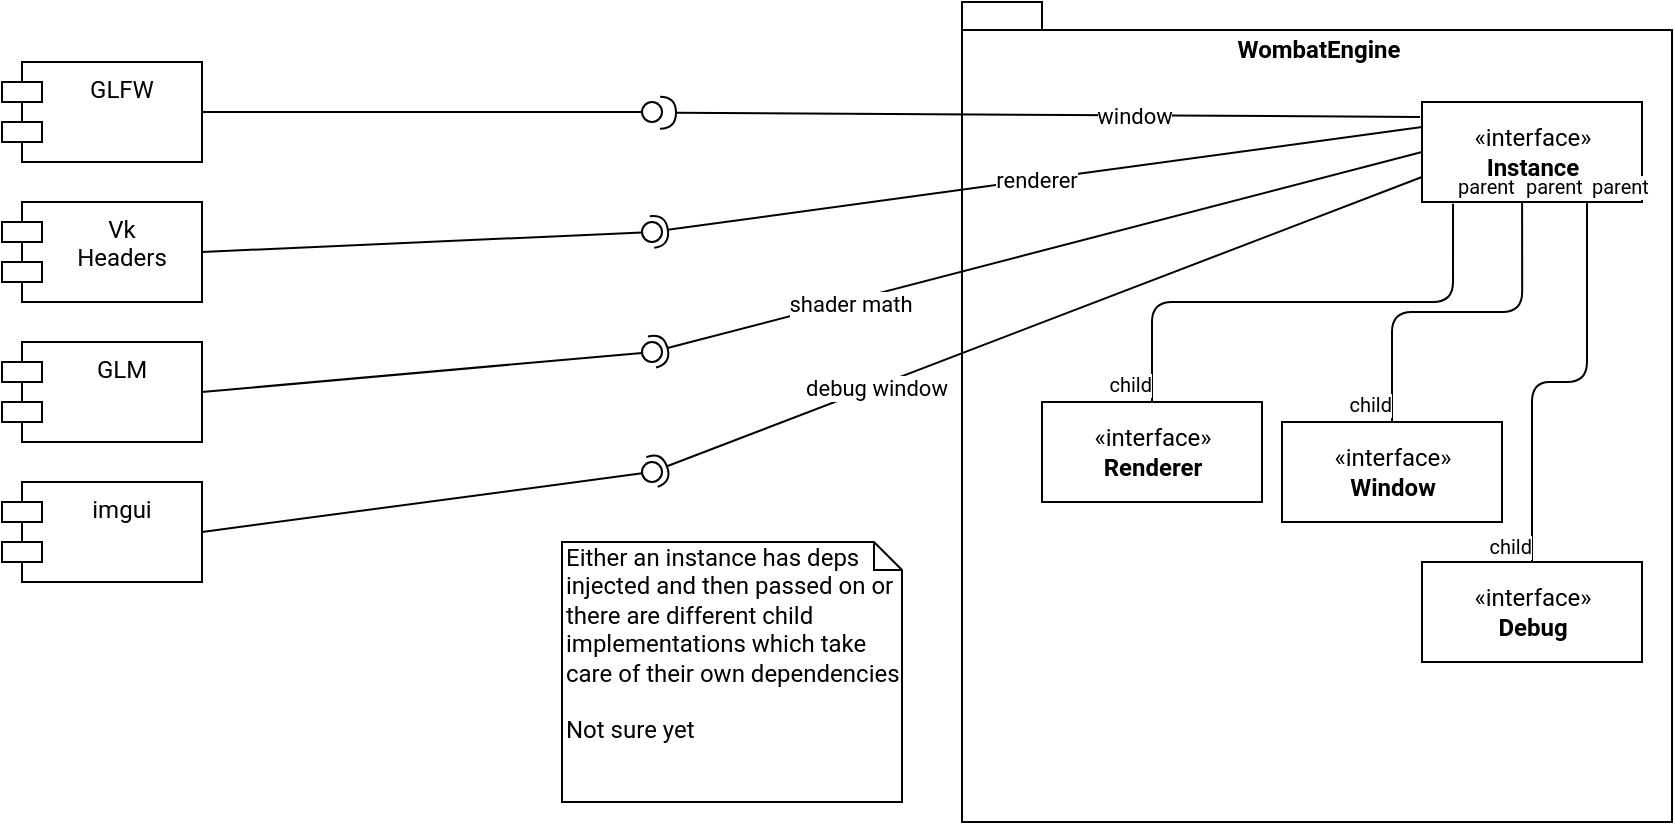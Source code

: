 <mxfile version="13.1.2" type="github">
  <diagram id="kJ4OdrXY1L3-rTxR6Adw" name="Page-1">
    <mxGraphModel dx="981" dy="546" grid="1" gridSize="10" guides="1" tooltips="1" connect="1" arrows="1" fold="1" page="1" pageScale="1" pageWidth="850" pageHeight="1100" math="0" shadow="0" extFonts="Roboto^https://fonts.googleapis.com/css?family=Roboto">
      <root>
        <mxCell id="0" />
        <mxCell id="1" parent="0" />
        <mxCell id="OLWUih3TYtv8nskd_0_q-1" value="GLFW" style="shape=module;align=left;spacingLeft=20;align=center;verticalAlign=top;fontFamily=Roboto;FType=g;" vertex="1" parent="1">
          <mxGeometry x="10" y="150" width="100" height="50" as="geometry" />
        </mxCell>
        <mxCell id="OLWUih3TYtv8nskd_0_q-2" value="Vk&#xa;Headers&#xa;" style="shape=module;align=left;spacingLeft=20;align=center;verticalAlign=top;fontFamily=Roboto;FType=g;" vertex="1" parent="1">
          <mxGeometry x="10" y="220" width="100" height="50" as="geometry" />
        </mxCell>
        <mxCell id="OLWUih3TYtv8nskd_0_q-3" value="GLM" style="shape=module;align=left;spacingLeft=20;align=center;verticalAlign=top;fontFamily=Roboto;FType=g;" vertex="1" parent="1">
          <mxGeometry x="10" y="290" width="100" height="50" as="geometry" />
        </mxCell>
        <mxCell id="OLWUih3TYtv8nskd_0_q-4" value="imgui" style="shape=module;align=left;spacingLeft=20;align=center;verticalAlign=top;fontFamily=Roboto;FType=g;" vertex="1" parent="1">
          <mxGeometry x="10" y="360" width="100" height="50" as="geometry" />
        </mxCell>
        <mxCell id="OLWUih3TYtv8nskd_0_q-5" value="WombatEngine" style="shape=folder;fontStyle=1;spacingTop=10;tabWidth=40;tabHeight=14;tabPosition=left;html=1;verticalAlign=top;fontFamily=Roboto;FType=g;" vertex="1" parent="1">
          <mxGeometry x="490" y="120" width="355" height="410" as="geometry" />
        </mxCell>
        <mxCell id="OLWUih3TYtv8nskd_0_q-6" value="«interface»&lt;br&gt;&lt;b&gt;Instance&lt;/b&gt;" style="html=1;fontFamily=Roboto;FType=g;" vertex="1" parent="1">
          <mxGeometry x="720" y="170" width="110" height="50" as="geometry" />
        </mxCell>
        <mxCell id="OLWUih3TYtv8nskd_0_q-7" value="«interface»&lt;br&gt;&lt;b&gt;Window&lt;/b&gt;" style="html=1;fontFamily=Roboto;FType=g;" vertex="1" parent="1">
          <mxGeometry x="650" y="330" width="110" height="50" as="geometry" />
        </mxCell>
        <mxCell id="OLWUih3TYtv8nskd_0_q-12" value="" style="endArrow=none;html=1;edgeStyle=orthogonalEdgeStyle;entryX=0.5;entryY=0;entryDx=0;entryDy=0;exitX=0.455;exitY=1;exitDx=0;exitDy=0;exitPerimeter=0;fontFamily=Roboto;FType=g;" edge="1" parent="1" source="OLWUih3TYtv8nskd_0_q-6" target="OLWUih3TYtv8nskd_0_q-7">
          <mxGeometry relative="1" as="geometry">
            <mxPoint x="340" y="490" as="sourcePoint" />
            <mxPoint x="500" y="490" as="targetPoint" />
          </mxGeometry>
        </mxCell>
        <mxCell id="OLWUih3TYtv8nskd_0_q-13" value="parent" style="resizable=0;html=1;align=left;verticalAlign=bottom;labelBackgroundColor=#ffffff;fontSize=10;fontFamily=Roboto;FType=g;" connectable="0" vertex="1" parent="OLWUih3TYtv8nskd_0_q-12">
          <mxGeometry x="-1" relative="1" as="geometry" />
        </mxCell>
        <mxCell id="OLWUih3TYtv8nskd_0_q-14" value="child" style="resizable=0;html=1;align=right;verticalAlign=bottom;labelBackgroundColor=#ffffff;fontSize=10;fontFamily=Roboto;FType=g;" connectable="0" vertex="1" parent="OLWUih3TYtv8nskd_0_q-12">
          <mxGeometry x="1" relative="1" as="geometry" />
        </mxCell>
        <mxCell id="OLWUih3TYtv8nskd_0_q-15" value="«interface»&lt;br&gt;&lt;b&gt;Renderer&lt;/b&gt;" style="html=1;fontFamily=Roboto;FType=g;" vertex="1" parent="1">
          <mxGeometry x="530" y="320" width="110" height="50" as="geometry" />
        </mxCell>
        <mxCell id="OLWUih3TYtv8nskd_0_q-16" value="" style="endArrow=none;html=1;edgeStyle=orthogonalEdgeStyle;entryX=0.5;entryY=0;entryDx=0;entryDy=0;exitX=0.141;exitY=1.018;exitDx=0;exitDy=0;exitPerimeter=0;fontFamily=Roboto;FType=g;" edge="1" parent="1" source="OLWUih3TYtv8nskd_0_q-6" target="OLWUih3TYtv8nskd_0_q-15">
          <mxGeometry relative="1" as="geometry">
            <mxPoint x="340" y="490" as="sourcePoint" />
            <mxPoint x="500" y="490" as="targetPoint" />
          </mxGeometry>
        </mxCell>
        <mxCell id="OLWUih3TYtv8nskd_0_q-17" value="parent" style="resizable=0;html=1;align=left;verticalAlign=bottom;labelBackgroundColor=#ffffff;fontSize=10;fontFamily=Roboto;FType=g;" connectable="0" vertex="1" parent="OLWUih3TYtv8nskd_0_q-16">
          <mxGeometry x="-1" relative="1" as="geometry" />
        </mxCell>
        <mxCell id="OLWUih3TYtv8nskd_0_q-18" value="child" style="resizable=0;html=1;align=right;verticalAlign=bottom;labelBackgroundColor=#ffffff;fontSize=10;fontFamily=Roboto;FType=g;" connectable="0" vertex="1" parent="OLWUih3TYtv8nskd_0_q-16">
          <mxGeometry x="1" relative="1" as="geometry" />
        </mxCell>
        <mxCell id="OLWUih3TYtv8nskd_0_q-27" value="" style="rounded=0;orthogonalLoop=1;jettySize=auto;html=1;endArrow=none;endFill=0;exitX=1;exitY=0.5;exitDx=0;exitDy=0;fontFamily=Roboto;FType=g;" edge="1" target="OLWUih3TYtv8nskd_0_q-29" parent="1" source="OLWUih3TYtv8nskd_0_q-1">
          <mxGeometry relative="1" as="geometry">
            <mxPoint x="310" y="235" as="sourcePoint" />
          </mxGeometry>
        </mxCell>
        <mxCell id="OLWUih3TYtv8nskd_0_q-28" value="" style="rounded=0;orthogonalLoop=1;jettySize=auto;html=1;endArrow=halfCircle;endFill=0;endSize=6;strokeWidth=1;exitX=-0.009;exitY=0.149;exitDx=0;exitDy=0;exitPerimeter=0;entryX=0.9;entryY=0.538;entryDx=0;entryDy=0;entryPerimeter=0;fontFamily=Roboto;FType=g;" edge="1" target="OLWUih3TYtv8nskd_0_q-29" parent="1" source="OLWUih3TYtv8nskd_0_q-6">
          <mxGeometry relative="1" as="geometry">
            <mxPoint x="350" y="235" as="sourcePoint" />
            <mxPoint x="339" y="177" as="targetPoint" />
          </mxGeometry>
        </mxCell>
        <mxCell id="OLWUih3TYtv8nskd_0_q-30" value="window" style="edgeLabel;html=1;align=center;verticalAlign=middle;resizable=0;points=[];fontFamily=Roboto;FType=g;" vertex="1" connectable="0" parent="OLWUih3TYtv8nskd_0_q-28">
          <mxGeometry x="-0.247" relative="1" as="geometry">
            <mxPoint as="offset" />
          </mxGeometry>
        </mxCell>
        <mxCell id="OLWUih3TYtv8nskd_0_q-29" value="" style="ellipse;whiteSpace=wrap;html=1;fontFamily=Roboto;fontSize=12;fontColor=#000000;align=center;strokeColor=#000000;fillColor=#ffffff;points=[];aspect=fixed;resizable=0;FType=g;" vertex="1" parent="1">
          <mxGeometry x="330" y="170" width="10" height="10" as="geometry" />
        </mxCell>
        <mxCell id="OLWUih3TYtv8nskd_0_q-31" value="" style="rounded=0;orthogonalLoop=1;jettySize=auto;html=1;endArrow=none;endFill=0;exitX=1;exitY=0.5;exitDx=0;exitDy=0;fontFamily=Roboto;FType=g;" edge="1" target="OLWUih3TYtv8nskd_0_q-33" parent="1" source="OLWUih3TYtv8nskd_0_q-2">
          <mxGeometry relative="1" as="geometry">
            <mxPoint x="400" y="345" as="sourcePoint" />
          </mxGeometry>
        </mxCell>
        <mxCell id="OLWUih3TYtv8nskd_0_q-32" value="renderer" style="rounded=0;orthogonalLoop=1;jettySize=auto;html=1;endArrow=halfCircle;endFill=0;entryX=0.5;entryY=0.5;entryDx=0;entryDy=0;endSize=6;strokeWidth=1;exitX=0;exitY=0.25;exitDx=0;exitDy=0;fontFamily=Roboto;FType=g;" edge="1" target="OLWUih3TYtv8nskd_0_q-33" parent="1" source="OLWUih3TYtv8nskd_0_q-6">
          <mxGeometry relative="1" as="geometry">
            <mxPoint x="440" y="345" as="sourcePoint" />
          </mxGeometry>
        </mxCell>
        <mxCell id="OLWUih3TYtv8nskd_0_q-33" value="" style="ellipse;whiteSpace=wrap;html=1;fontFamily=Roboto;fontSize=12;fontColor=#000000;align=center;strokeColor=#000000;fillColor=#ffffff;points=[];aspect=fixed;resizable=0;FType=g;" vertex="1" parent="1">
          <mxGeometry x="330" y="230" width="10" height="10" as="geometry" />
        </mxCell>
        <mxCell id="OLWUih3TYtv8nskd_0_q-34" value="" style="rounded=0;orthogonalLoop=1;jettySize=auto;html=1;endArrow=none;endFill=0;exitX=1;exitY=0.5;exitDx=0;exitDy=0;fontFamily=Roboto;FType=g;" edge="1" target="OLWUih3TYtv8nskd_0_q-36" parent="1" source="OLWUih3TYtv8nskd_0_q-3">
          <mxGeometry relative="1" as="geometry">
            <mxPoint x="400" y="345" as="sourcePoint" />
          </mxGeometry>
        </mxCell>
        <mxCell id="OLWUih3TYtv8nskd_0_q-35" value="" style="rounded=0;orthogonalLoop=1;jettySize=auto;html=1;endArrow=halfCircle;endFill=0;entryX=0.5;entryY=0.5;entryDx=0;entryDy=0;endSize=6;strokeWidth=1;exitX=0;exitY=0.5;exitDx=0;exitDy=0;fontFamily=Roboto;FType=g;" edge="1" target="OLWUih3TYtv8nskd_0_q-36" parent="1" source="OLWUih3TYtv8nskd_0_q-6">
          <mxGeometry relative="1" as="geometry">
            <mxPoint x="440" y="345" as="sourcePoint" />
          </mxGeometry>
        </mxCell>
        <mxCell id="OLWUih3TYtv8nskd_0_q-37" value="shader math" style="edgeLabel;html=1;align=center;verticalAlign=middle;resizable=0;points=[];fontFamily=Roboto;FType=g;" vertex="1" connectable="0" parent="OLWUih3TYtv8nskd_0_q-35">
          <mxGeometry x="0.486" y="1" relative="1" as="geometry">
            <mxPoint as="offset" />
          </mxGeometry>
        </mxCell>
        <mxCell id="OLWUih3TYtv8nskd_0_q-36" value="" style="ellipse;whiteSpace=wrap;html=1;fontFamily=Roboto;fontSize=12;fontColor=#000000;align=center;strokeColor=#000000;fillColor=#ffffff;points=[];aspect=fixed;resizable=0;FType=g;" vertex="1" parent="1">
          <mxGeometry x="330" y="290" width="10" height="10" as="geometry" />
        </mxCell>
        <mxCell id="OLWUih3TYtv8nskd_0_q-38" value="" style="rounded=0;orthogonalLoop=1;jettySize=auto;html=1;endArrow=none;endFill=0;exitX=1;exitY=0.5;exitDx=0;exitDy=0;fontFamily=Roboto;FType=g;" edge="1" target="OLWUih3TYtv8nskd_0_q-40" parent="1" source="OLWUih3TYtv8nskd_0_q-4">
          <mxGeometry relative="1" as="geometry">
            <mxPoint x="400" y="345" as="sourcePoint" />
          </mxGeometry>
        </mxCell>
        <mxCell id="OLWUih3TYtv8nskd_0_q-39" value="" style="rounded=0;orthogonalLoop=1;jettySize=auto;html=1;endArrow=halfCircle;endFill=0;entryX=0.5;entryY=0.5;entryDx=0;entryDy=0;endSize=6;strokeWidth=1;exitX=0;exitY=0.75;exitDx=0;exitDy=0;fontFamily=Roboto;FType=g;" edge="1" target="OLWUih3TYtv8nskd_0_q-40" parent="1" source="OLWUih3TYtv8nskd_0_q-6">
          <mxGeometry relative="1" as="geometry">
            <mxPoint x="390" y="430" as="sourcePoint" />
          </mxGeometry>
        </mxCell>
        <mxCell id="OLWUih3TYtv8nskd_0_q-41" value="debug window" style="edgeLabel;html=1;align=center;verticalAlign=middle;resizable=0;points=[];fontFamily=Roboto;FType=g;" vertex="1" connectable="0" parent="OLWUih3TYtv8nskd_0_q-39">
          <mxGeometry x="0.419" y="1" relative="1" as="geometry">
            <mxPoint as="offset" />
          </mxGeometry>
        </mxCell>
        <mxCell id="OLWUih3TYtv8nskd_0_q-40" value="" style="ellipse;whiteSpace=wrap;html=1;fontFamily=Roboto;fontSize=12;fontColor=#000000;align=center;strokeColor=#000000;fillColor=#ffffff;points=[];aspect=fixed;resizable=0;FType=g;" vertex="1" parent="1">
          <mxGeometry x="330" y="350" width="10" height="10" as="geometry" />
        </mxCell>
        <mxCell id="OLWUih3TYtv8nskd_0_q-42" value="«interface»&lt;br&gt;&lt;b&gt;Debug&lt;/b&gt;" style="html=1;fontFamily=Roboto;FType=g;" vertex="1" parent="1">
          <mxGeometry x="720" y="400" width="110" height="50" as="geometry" />
        </mxCell>
        <mxCell id="OLWUih3TYtv8nskd_0_q-43" value="" style="endArrow=none;html=1;edgeStyle=orthogonalEdgeStyle;entryX=0.5;entryY=0;entryDx=0;entryDy=0;exitX=0.75;exitY=1;exitDx=0;exitDy=0;fontFamily=Roboto;FType=g;" edge="1" parent="1" source="OLWUih3TYtv8nskd_0_q-6" target="OLWUih3TYtv8nskd_0_q-42">
          <mxGeometry relative="1" as="geometry">
            <mxPoint x="340" y="350" as="sourcePoint" />
            <mxPoint x="500" y="350" as="targetPoint" />
          </mxGeometry>
        </mxCell>
        <mxCell id="OLWUih3TYtv8nskd_0_q-44" value="parent" style="resizable=0;html=1;align=left;verticalAlign=bottom;labelBackgroundColor=#ffffff;fontSize=10;fontFamily=Roboto;FType=g;" connectable="0" vertex="1" parent="OLWUih3TYtv8nskd_0_q-43">
          <mxGeometry x="-1" relative="1" as="geometry" />
        </mxCell>
        <mxCell id="OLWUih3TYtv8nskd_0_q-45" value="child" style="resizable=0;html=1;align=right;verticalAlign=bottom;labelBackgroundColor=#ffffff;fontSize=10;fontFamily=Roboto;FType=g;" connectable="0" vertex="1" parent="OLWUih3TYtv8nskd_0_q-43">
          <mxGeometry x="1" relative="1" as="geometry" />
        </mxCell>
        <mxCell id="OLWUih3TYtv8nskd_0_q-46" value="&lt;div&gt;Either an instance has deps injected and then passed on or there are different child implementations which take care of their own dependencies&lt;/div&gt;&lt;div&gt;&lt;br&gt;&lt;/div&gt;&lt;div&gt;Not sure yet&lt;br&gt;&lt;/div&gt;" style="shape=note;whiteSpace=wrap;html=1;size=14;verticalAlign=top;align=left;spacingTop=-6;fontFamily=Roboto;FType=g;" vertex="1" parent="1">
          <mxGeometry x="290" y="390" width="170" height="130" as="geometry" />
        </mxCell>
      </root>
    </mxGraphModel>
  </diagram>
</mxfile>
